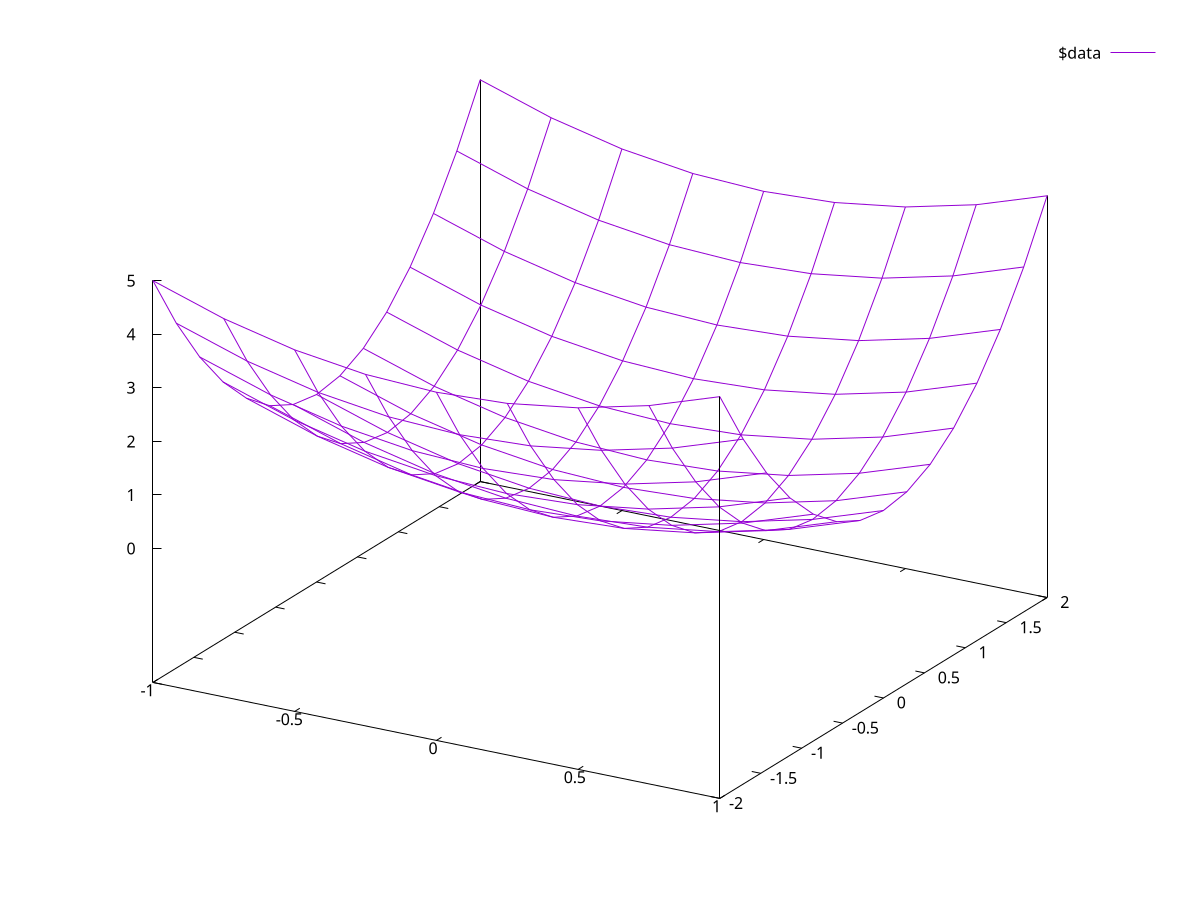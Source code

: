 $data << EOD
#X Y Z

1E0 -2E0 5E0
1E0 -1.7142857142857144E0 3.9387755102040822E0
1E0 -1.4285714285714286E0 3.0408163265306123E0
1E0 -1.1428571428571428E0 2.3061224489795915E0
1E0 -8.571428571428572E-1 1.7346938775510206E0
1E0 -5.714285714285714E-1 1.3265306122448979E0
1E0 -2.857142857142858E-1 1.0816326530612246E0
1E0 0E0 1E0
1E0 2.857142857142856E-1 1.0816326530612244E0
1E0 5.714285714285716E-1 1.326530612244898E0
1E0 8.571428571428572E-1 1.7346938775510206E0
1E0 1.1428571428571428E0 2.3061224489795915E0
1E0 1.4285714285714284E0 3.040816326530612E0
1E0 1.7142857142857144E0 3.9387755102040822E0
1E0 2E0 5E0

7.5E-1 -2E0 4.5625E0
7.5E-1 -1.7142857142857144E0 3.5012755102040822E0
7.5E-1 -1.4285714285714286E0 2.6033163265306123E0
7.5E-1 -1.1428571428571428E0 1.8686224489795917E0
7.5E-1 -8.571428571428572E-1 1.2971938775510206E0
7.5E-1 -5.714285714285714E-1 8.890306122448979E-1
7.5E-1 -2.857142857142858E-1 6.441326530612246E-1
7.5E-1 0E0 5.625E-1
7.5E-1 2.857142857142856E-1 6.441326530612244E-1
7.5E-1 5.714285714285716E-1 8.890306122448981E-1
7.5E-1 8.571428571428572E-1 1.2971938775510206E0
7.5E-1 1.1428571428571428E0 1.8686224489795917E0
7.5E-1 1.4285714285714284E0 2.603316326530612E0
7.5E-1 1.7142857142857144E0 3.5012755102040822E0
7.5E-1 2E0 4.5625E0

5E-1 -2E0 4.25E0
5E-1 -1.7142857142857144E0 3.1887755102040822E0
5E-1 -1.4285714285714286E0 2.2908163265306123E0
5E-1 -1.1428571428571428E0 1.5561224489795917E0
5E-1 -8.571428571428572E-1 9.846938775510206E-1
5E-1 -5.714285714285714E-1 5.765306122448979E-1
5E-1 -2.857142857142858E-1 3.316326530612245E-1
5E-1 0E0 2.5E-1
5E-1 2.857142857142856E-1 3.316326530612244E-1
5E-1 5.714285714285716E-1 5.765306122448981E-1
5E-1 8.571428571428572E-1 9.846938775510206E-1
5E-1 1.1428571428571428E0 1.5561224489795917E0
5E-1 1.4285714285714284E0 2.290816326530612E0
5E-1 1.7142857142857144E0 3.1887755102040822E0
5E-1 2E0 4.25E0

2.5E-1 -2E0 4.0625E0
2.5E-1 -1.7142857142857144E0 3.0012755102040822E0
2.5E-1 -1.4285714285714286E0 2.1033163265306123E0
2.5E-1 -1.1428571428571428E0 1.3686224489795917E0
2.5E-1 -8.571428571428572E-1 7.971938775510206E-1
2.5E-1 -5.714285714285714E-1 3.8903061224489793E-1
2.5E-1 -2.857142857142858E-1 1.4413265306122452E-1
2.5E-1 0E0 6.25E-2
2.5E-1 2.857142857142856E-1 1.4413265306122441E-1
2.5E-1 5.714285714285716E-1 3.8903061224489816E-1
2.5E-1 8.571428571428572E-1 7.971938775510206E-1
2.5E-1 1.1428571428571428E0 1.3686224489795917E0
2.5E-1 1.4285714285714284E0 2.103316326530612E0
2.5E-1 1.7142857142857144E0 3.0012755102040822E0
2.5E-1 2E0 4.0625E0

0E0 -2E0 4E0
0E0 -1.7142857142857144E0 2.9387755102040822E0
0E0 -1.4285714285714286E0 2.0408163265306123E0
0E0 -1.1428571428571428E0 1.3061224489795917E0
0E0 -8.571428571428572E-1 7.346938775510206E-1
0E0 -5.714285714285714E-1 3.2653061224489793E-1
0E0 -2.857142857142858E-1 8.163265306122454E-2
0E0 0E0 0E0
0E0 2.857142857142856E-1 8.163265306122441E-2
0E0 5.714285714285716E-1 3.2653061224489816E-1
0E0 8.571428571428572E-1 7.346938775510206E-1
0E0 1.1428571428571428E0 1.3061224489795917E0
0E0 1.4285714285714284E0 2.040816326530612E0
0E0 1.7142857142857144E0 2.9387755102040822E0
0E0 2E0 4E0

-2.5E-1 -2E0 4.0625E0
-2.5E-1 -1.7142857142857144E0 3.0012755102040822E0
-2.5E-1 -1.4285714285714286E0 2.1033163265306123E0
-2.5E-1 -1.1428571428571428E0 1.3686224489795917E0
-2.5E-1 -8.571428571428572E-1 7.971938775510206E-1
-2.5E-1 -5.714285714285714E-1 3.8903061224489793E-1
-2.5E-1 -2.857142857142858E-1 1.4413265306122452E-1
-2.5E-1 0E0 6.25E-2
-2.5E-1 2.857142857142856E-1 1.4413265306122441E-1
-2.5E-1 5.714285714285716E-1 3.8903061224489816E-1
-2.5E-1 8.571428571428572E-1 7.971938775510206E-1
-2.5E-1 1.1428571428571428E0 1.3686224489795917E0
-2.5E-1 1.4285714285714284E0 2.103316326530612E0
-2.5E-1 1.7142857142857144E0 3.0012755102040822E0
-2.5E-1 2E0 4.0625E0

-5E-1 -2E0 4.25E0
-5E-1 -1.7142857142857144E0 3.1887755102040822E0
-5E-1 -1.4285714285714286E0 2.2908163265306123E0
-5E-1 -1.1428571428571428E0 1.5561224489795917E0
-5E-1 -8.571428571428572E-1 9.846938775510206E-1
-5E-1 -5.714285714285714E-1 5.765306122448979E-1
-5E-1 -2.857142857142858E-1 3.316326530612245E-1
-5E-1 0E0 2.5E-1
-5E-1 2.857142857142856E-1 3.316326530612244E-1
-5E-1 5.714285714285716E-1 5.765306122448981E-1
-5E-1 8.571428571428572E-1 9.846938775510206E-1
-5E-1 1.1428571428571428E0 1.5561224489795917E0
-5E-1 1.4285714285714284E0 2.290816326530612E0
-5E-1 1.7142857142857144E0 3.1887755102040822E0
-5E-1 2E0 4.25E0

-7.5E-1 -2E0 4.5625E0
-7.5E-1 -1.7142857142857144E0 3.5012755102040822E0
-7.5E-1 -1.4285714285714286E0 2.6033163265306123E0
-7.5E-1 -1.1428571428571428E0 1.8686224489795917E0
-7.5E-1 -8.571428571428572E-1 1.2971938775510206E0
-7.5E-1 -5.714285714285714E-1 8.890306122448979E-1
-7.5E-1 -2.857142857142858E-1 6.441326530612246E-1
-7.5E-1 0E0 5.625E-1
-7.5E-1 2.857142857142856E-1 6.441326530612244E-1
-7.5E-1 5.714285714285716E-1 8.890306122448981E-1
-7.5E-1 8.571428571428572E-1 1.2971938775510206E0
-7.5E-1 1.1428571428571428E0 1.8686224489795917E0
-7.5E-1 1.4285714285714284E0 2.603316326530612E0
-7.5E-1 1.7142857142857144E0 3.5012755102040822E0
-7.5E-1 2E0 4.5625E0

-1E0 -2E0 5E0
-1E0 -1.7142857142857144E0 3.9387755102040822E0
-1E0 -1.4285714285714286E0 3.0408163265306123E0
-1E0 -1.1428571428571428E0 2.3061224489795915E0
-1E0 -8.571428571428572E-1 1.7346938775510206E0
-1E0 -5.714285714285714E-1 1.3265306122448979E0
-1E0 -2.857142857142858E-1 1.0816326530612246E0
-1E0 0E0 1E0
-1E0 2.857142857142856E-1 1.0816326530612244E0
-1E0 5.714285714285716E-1 1.326530612244898E0
-1E0 8.571428571428572E-1 1.7346938775510206E0
-1E0 1.1428571428571428E0 2.3061224489795915E0
-1E0 1.4285714285714284E0 3.040816326530612E0
-1E0 1.7142857142857144E0 3.9387755102040822E0
-1E0 2E0 5E0
EOD
splot $data with lines
